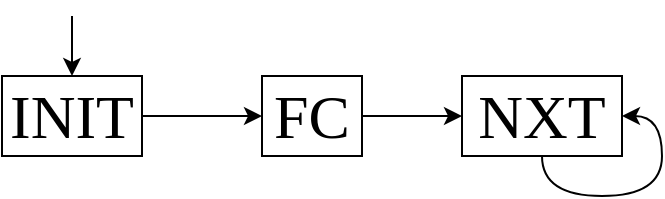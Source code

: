 <mxfile version="12.9.7" type="device"><diagram id="C5RBs43oDa-KdzZeNtuy" name="Page-1"><mxGraphModel dx="1014" dy="689" grid="1" gridSize="10" guides="1" tooltips="1" connect="1" arrows="1" fold="1" page="1" pageScale="1" pageWidth="2339" pageHeight="3300" math="0" shadow="0"><root><mxCell id="WIyWlLk6GJQsqaUBKTNV-0"/><mxCell id="WIyWlLk6GJQsqaUBKTNV-1" parent="WIyWlLk6GJQsqaUBKTNV-0"/><mxCell id="DAoCWIl_hdVKnJYCsbyf-2" style="edgeStyle=orthogonalEdgeStyle;rounded=0;orthogonalLoop=1;jettySize=auto;html=1;exitX=1;exitY=0.5;exitDx=0;exitDy=0;entryX=0;entryY=0.5;entryDx=0;entryDy=0;" edge="1" parent="WIyWlLk6GJQsqaUBKTNV-1" source="mIihfWr5q3QHx2a527gM-7" target="o-0xFK90oUEzO5xqYwKt-1"><mxGeometry relative="1" as="geometry"/></mxCell><mxCell id="mIihfWr5q3QHx2a527gM-7" value="INIT" style="rounded=0;whiteSpace=wrap;html=1;fontFamily=Times New Roman;fontSize=31;" parent="WIyWlLk6GJQsqaUBKTNV-1" vertex="1"><mxGeometry x="340" y="250" width="70" height="40" as="geometry"/></mxCell><mxCell id="o-0xFK90oUEzO5xqYwKt-0" value="NXT" style="rounded=0;whiteSpace=wrap;html=1;fontFamily=Times New Roman;fontSize=31;" parent="WIyWlLk6GJQsqaUBKTNV-1" vertex="1"><mxGeometry x="570" y="250" width="80" height="40" as="geometry"/></mxCell><mxCell id="DAoCWIl_hdVKnJYCsbyf-3" style="edgeStyle=orthogonalEdgeStyle;rounded=0;orthogonalLoop=1;jettySize=auto;html=1;exitX=1;exitY=0.5;exitDx=0;exitDy=0;entryX=0;entryY=0.5;entryDx=0;entryDy=0;" edge="1" parent="WIyWlLk6GJQsqaUBKTNV-1" source="o-0xFK90oUEzO5xqYwKt-1" target="o-0xFK90oUEzO5xqYwKt-0"><mxGeometry relative="1" as="geometry"/></mxCell><mxCell id="o-0xFK90oUEzO5xqYwKt-1" value="FC" style="rounded=0;whiteSpace=wrap;html=1;fontFamily=Times New Roman;fontSize=31;" parent="WIyWlLk6GJQsqaUBKTNV-1" vertex="1"><mxGeometry x="470" y="250" width="50" height="40" as="geometry"/></mxCell><mxCell id="Q-yEgDw7RytD3xj16vZ6-0" value="" style="endArrow=classic;html=1;entryX=0.5;entryY=0;entryDx=0;entryDy=0;" parent="WIyWlLk6GJQsqaUBKTNV-1" target="mIihfWr5q3QHx2a527gM-7" edge="1"><mxGeometry width="50" height="50" relative="1" as="geometry"><mxPoint x="375" y="220" as="sourcePoint"/><mxPoint x="540" y="330" as="targetPoint"/></mxGeometry></mxCell><mxCell id="DAoCWIl_hdVKnJYCsbyf-4" style="edgeStyle=orthogonalEdgeStyle;rounded=0;orthogonalLoop=1;jettySize=auto;html=1;exitX=0.5;exitY=1;exitDx=0;exitDy=0;entryX=1;entryY=0.5;entryDx=0;entryDy=0;curved=1;" edge="1" parent="WIyWlLk6GJQsqaUBKTNV-1" source="o-0xFK90oUEzO5xqYwKt-0" target="o-0xFK90oUEzO5xqYwKt-0"><mxGeometry relative="1" as="geometry"/></mxCell></root></mxGraphModel></diagram></mxfile>